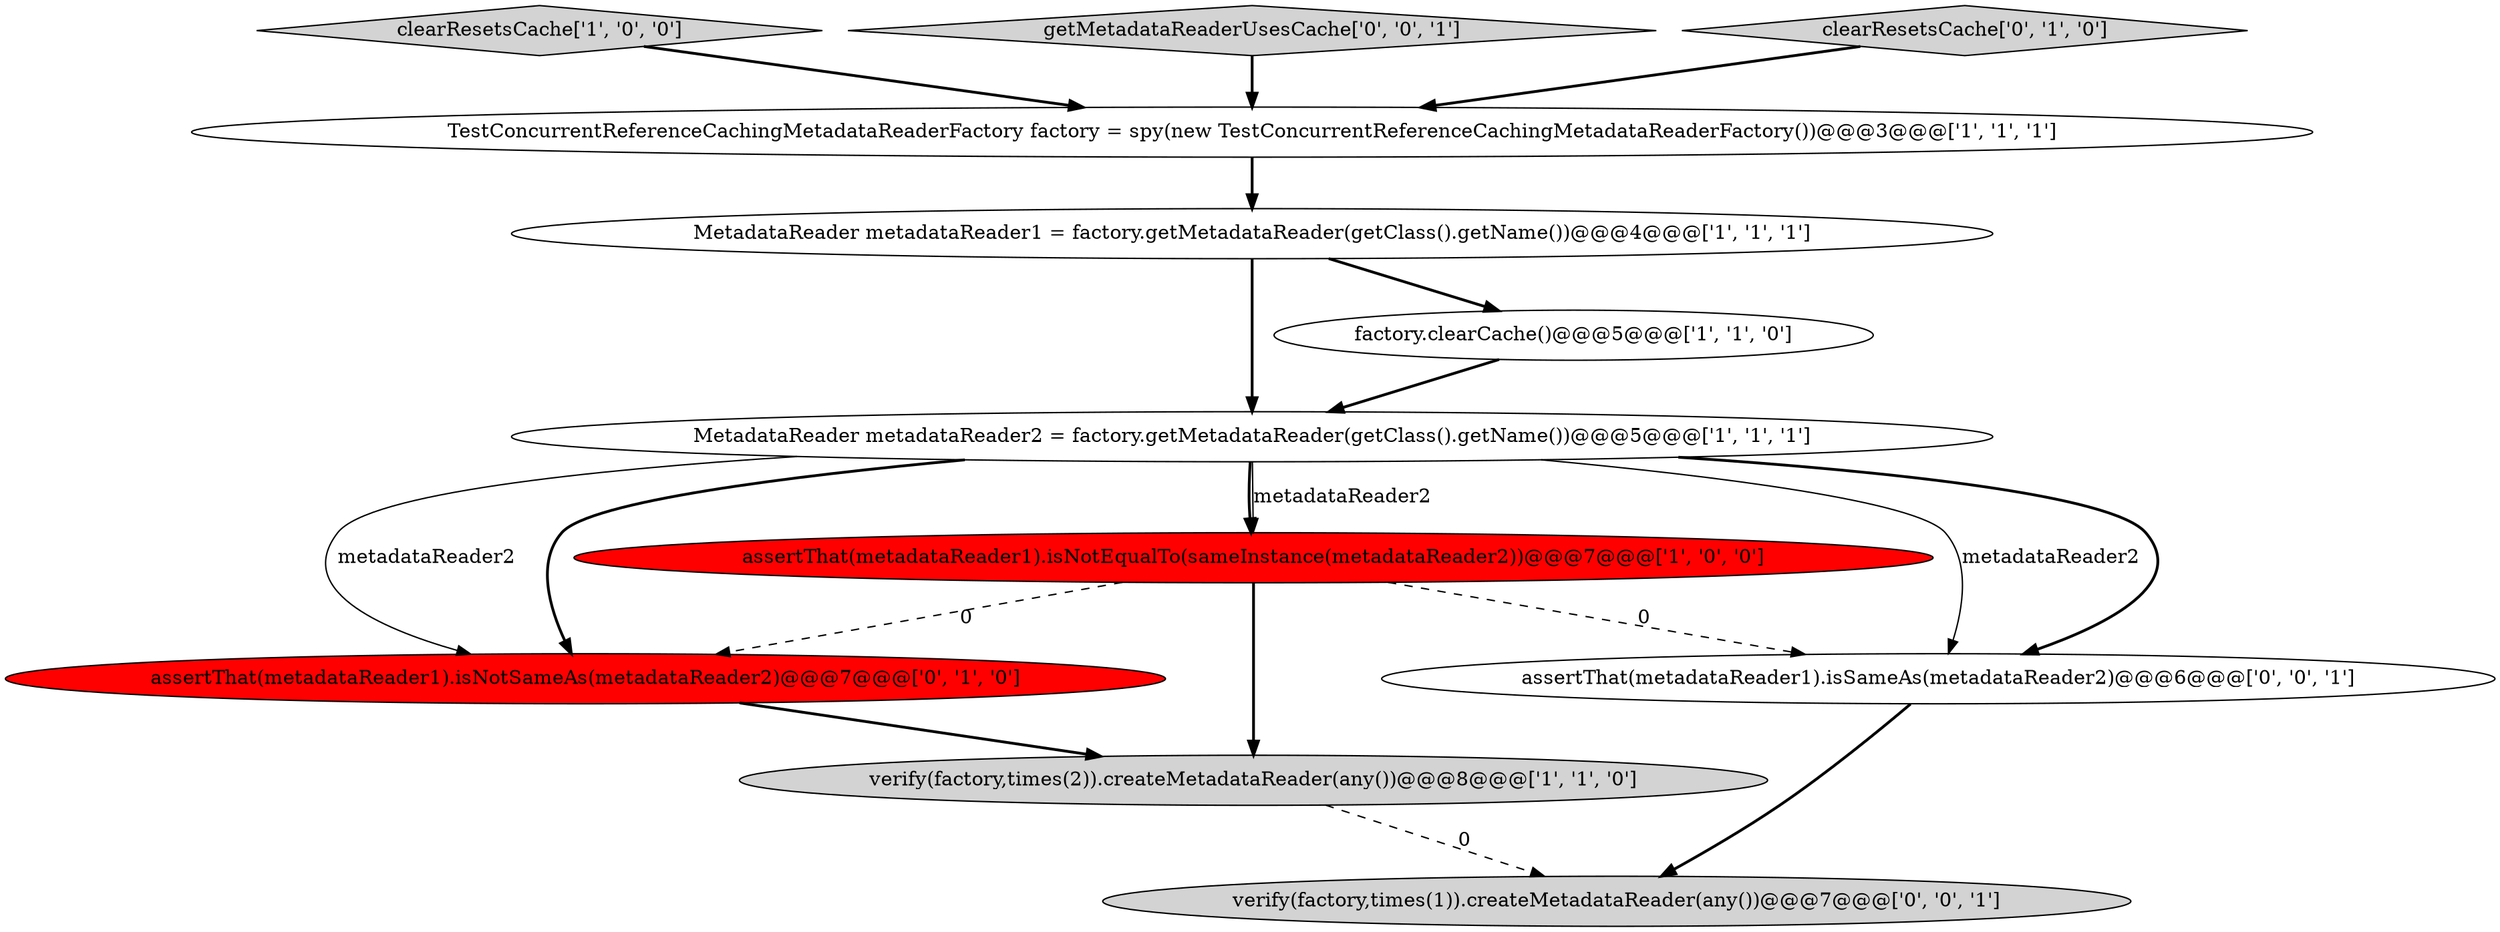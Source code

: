 digraph {
7 [style = filled, label = "assertThat(metadataReader1).isNotSameAs(metadataReader2)@@@7@@@['0', '1', '0']", fillcolor = red, shape = ellipse image = "AAA1AAABBB2BBB"];
5 [style = filled, label = "clearResetsCache['1', '0', '0']", fillcolor = lightgray, shape = diamond image = "AAA0AAABBB1BBB"];
4 [style = filled, label = "verify(factory,times(2)).createMetadataReader(any())@@@8@@@['1', '1', '0']", fillcolor = lightgray, shape = ellipse image = "AAA0AAABBB1BBB"];
1 [style = filled, label = "MetadataReader metadataReader2 = factory.getMetadataReader(getClass().getName())@@@5@@@['1', '1', '1']", fillcolor = white, shape = ellipse image = "AAA0AAABBB1BBB"];
0 [style = filled, label = "MetadataReader metadataReader1 = factory.getMetadataReader(getClass().getName())@@@4@@@['1', '1', '1']", fillcolor = white, shape = ellipse image = "AAA0AAABBB1BBB"];
6 [style = filled, label = "factory.clearCache()@@@5@@@['1', '1', '0']", fillcolor = white, shape = ellipse image = "AAA0AAABBB1BBB"];
10 [style = filled, label = "verify(factory,times(1)).createMetadataReader(any())@@@7@@@['0', '0', '1']", fillcolor = lightgray, shape = ellipse image = "AAA0AAABBB3BBB"];
9 [style = filled, label = "getMetadataReaderUsesCache['0', '0', '1']", fillcolor = lightgray, shape = diamond image = "AAA0AAABBB3BBB"];
2 [style = filled, label = "assertThat(metadataReader1).isNotEqualTo(sameInstance(metadataReader2))@@@7@@@['1', '0', '0']", fillcolor = red, shape = ellipse image = "AAA1AAABBB1BBB"];
8 [style = filled, label = "clearResetsCache['0', '1', '0']", fillcolor = lightgray, shape = diamond image = "AAA0AAABBB2BBB"];
11 [style = filled, label = "assertThat(metadataReader1).isSameAs(metadataReader2)@@@6@@@['0', '0', '1']", fillcolor = white, shape = ellipse image = "AAA0AAABBB3BBB"];
3 [style = filled, label = "TestConcurrentReferenceCachingMetadataReaderFactory factory = spy(new TestConcurrentReferenceCachingMetadataReaderFactory())@@@3@@@['1', '1', '1']", fillcolor = white, shape = ellipse image = "AAA0AAABBB1BBB"];
5->3 [style = bold, label=""];
9->3 [style = bold, label=""];
6->1 [style = bold, label=""];
2->11 [style = dashed, label="0"];
1->2 [style = bold, label=""];
1->7 [style = solid, label="metadataReader2"];
7->4 [style = bold, label=""];
1->11 [style = solid, label="metadataReader2"];
4->10 [style = dashed, label="0"];
2->7 [style = dashed, label="0"];
0->6 [style = bold, label=""];
2->4 [style = bold, label=""];
1->7 [style = bold, label=""];
0->1 [style = bold, label=""];
11->10 [style = bold, label=""];
3->0 [style = bold, label=""];
1->11 [style = bold, label=""];
8->3 [style = bold, label=""];
1->2 [style = solid, label="metadataReader2"];
}
